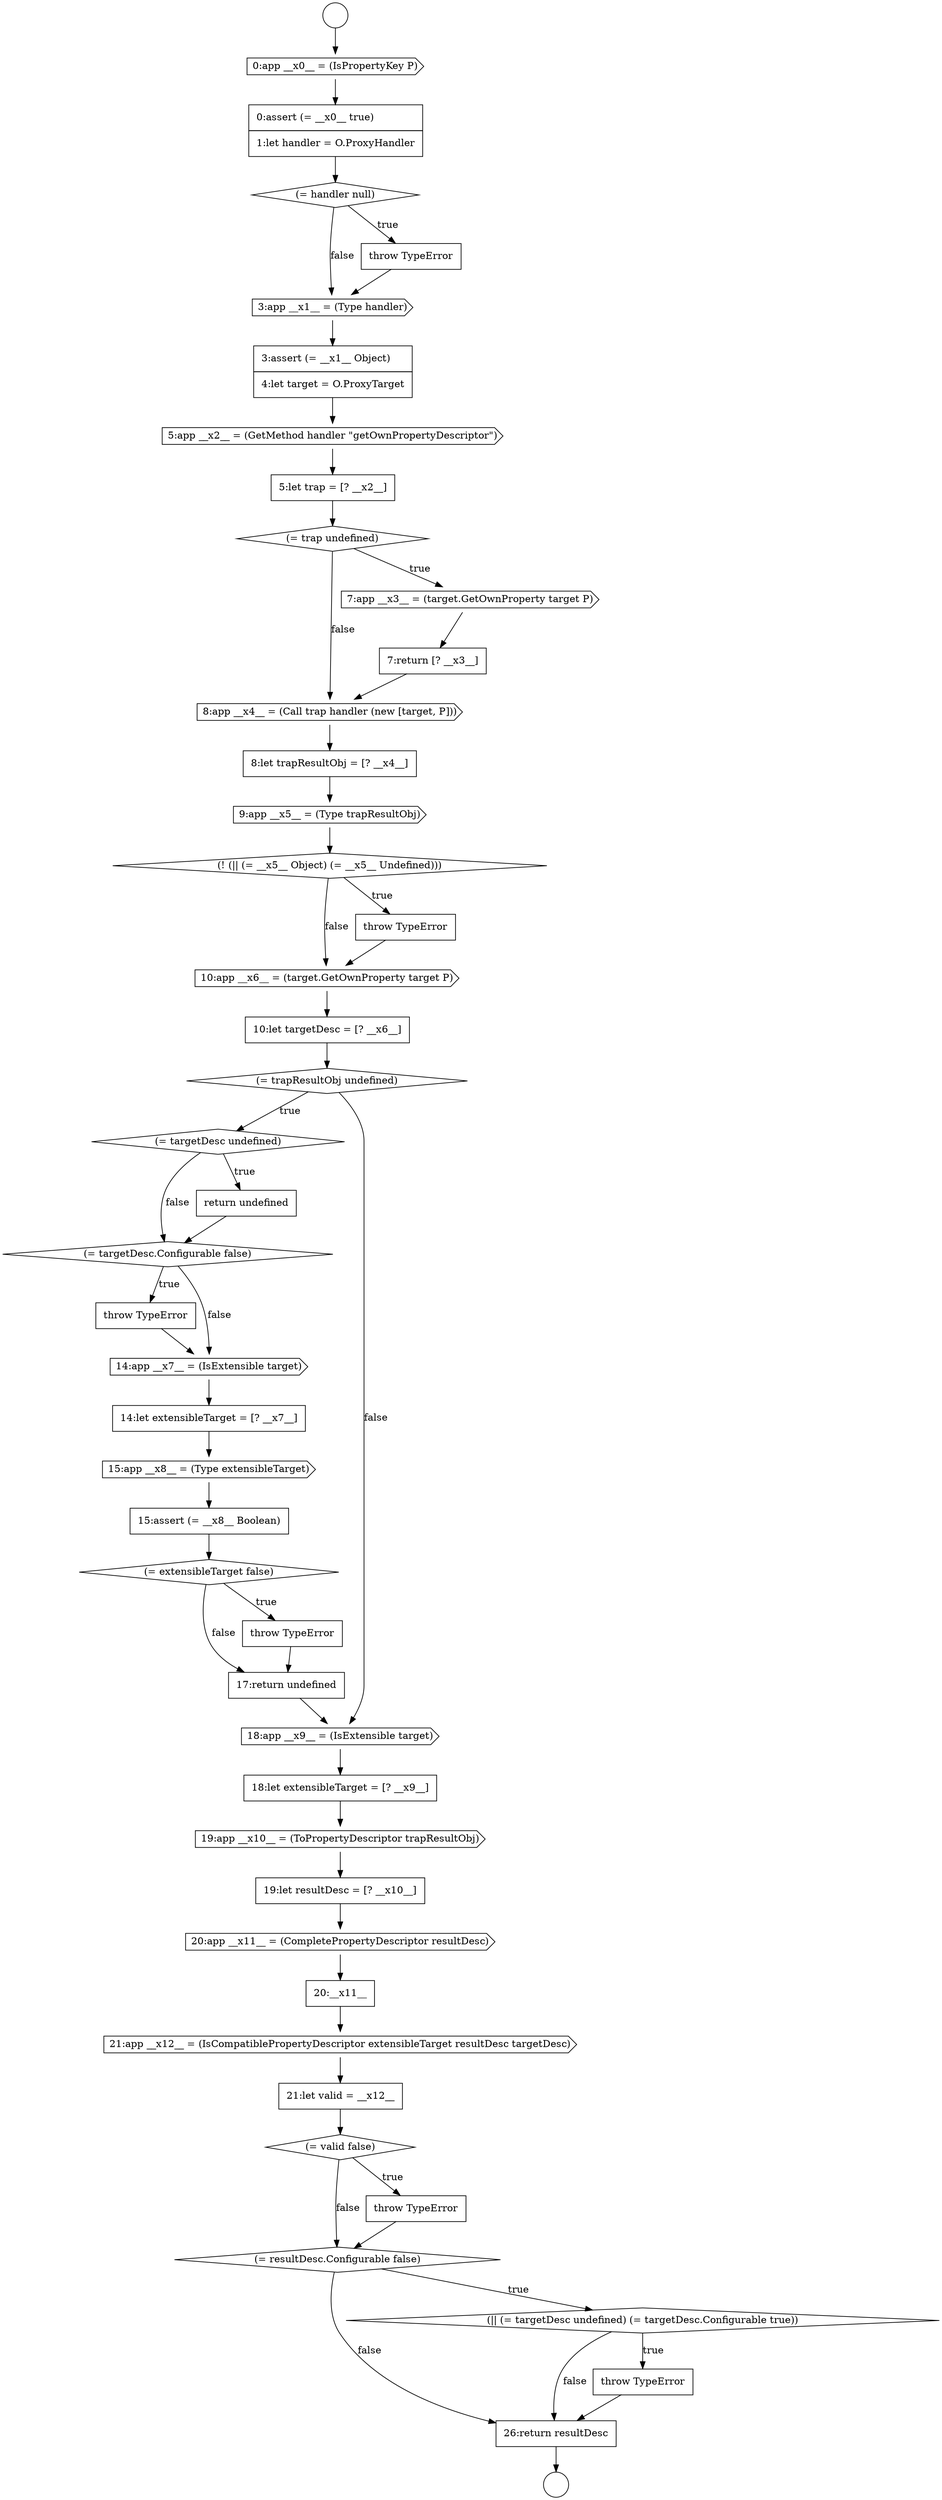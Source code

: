 digraph {
  node2950 [shape=diamond, label=<<font color="black">(= trap undefined)</font>> color="black" fillcolor="white" style=filled]
  node2954 [shape=none, margin=0, label=<<font color="black">
    <table border="0" cellborder="1" cellspacing="0" cellpadding="10">
      <tr><td align="left">8:let trapResultObj = [? __x4__]</td></tr>
    </table>
  </font>> color="black" fillcolor="white" style=filled]
  node2969 [shape=diamond, label=<<font color="black">(= extensibleTarget false)</font>> color="black" fillcolor="white" style=filled]
  node2958 [shape=cds, label=<<font color="black">10:app __x6__ = (target.GetOwnProperty target P)</font>> color="black" fillcolor="white" style=filled]
  node2978 [shape=cds, label=<<font color="black">21:app __x12__ = (IsCompatiblePropertyDescriptor extensibleTarget resultDesc targetDesc)</font>> color="black" fillcolor="white" style=filled]
  node2968 [shape=none, margin=0, label=<<font color="black">
    <table border="0" cellborder="1" cellspacing="0" cellpadding="10">
      <tr><td align="left">15:assert (= __x8__ Boolean)</td></tr>
    </table>
  </font>> color="black" fillcolor="white" style=filled]
  node2963 [shape=diamond, label=<<font color="black">(= targetDesc.Configurable false)</font>> color="black" fillcolor="white" style=filled]
  node2941 [shape=circle label=" " color="black" fillcolor="white" style=filled]
  node2974 [shape=cds, label=<<font color="black">19:app __x10__ = (ToPropertyDescriptor trapResultObj)</font>> color="black" fillcolor="white" style=filled]
  node2952 [shape=none, margin=0, label=<<font color="black">
    <table border="0" cellborder="1" cellspacing="0" cellpadding="10">
      <tr><td align="left">7:return [? __x3__]</td></tr>
    </table>
  </font>> color="black" fillcolor="white" style=filled]
  node2960 [shape=diamond, label=<<font color="black">(= trapResultObj undefined)</font>> color="black" fillcolor="white" style=filled]
  node2971 [shape=none, margin=0, label=<<font color="black">
    <table border="0" cellborder="1" cellspacing="0" cellpadding="10">
      <tr><td align="left">17:return undefined</td></tr>
    </table>
  </font>> color="black" fillcolor="white" style=filled]
  node2961 [shape=diamond, label=<<font color="black">(= targetDesc undefined)</font>> color="black" fillcolor="white" style=filled]
  node2966 [shape=none, margin=0, label=<<font color="black">
    <table border="0" cellborder="1" cellspacing="0" cellpadding="10">
      <tr><td align="left">14:let extensibleTarget = [? __x7__]</td></tr>
    </table>
  </font>> color="black" fillcolor="white" style=filled]
  node2980 [shape=diamond, label=<<font color="black">(= valid false)</font>> color="black" fillcolor="white" style=filled]
  node2976 [shape=cds, label=<<font color="black">20:app __x11__ = (CompletePropertyDescriptor resultDesc)</font>> color="black" fillcolor="white" style=filled]
  node2940 [shape=circle label=" " color="black" fillcolor="white" style=filled]
  node2953 [shape=cds, label=<<font color="black">8:app __x4__ = (Call trap handler (new [target, P]))</font>> color="black" fillcolor="white" style=filled]
  node2947 [shape=none, margin=0, label=<<font color="black">
    <table border="0" cellborder="1" cellspacing="0" cellpadding="10">
      <tr><td align="left">3:assert (= __x1__ Object)</td></tr>
      <tr><td align="left">4:let target = O.ProxyTarget</td></tr>
    </table>
  </font>> color="black" fillcolor="white" style=filled]
  node2972 [shape=cds, label=<<font color="black">18:app __x9__ = (IsExtensible target)</font>> color="black" fillcolor="white" style=filled]
  node2985 [shape=none, margin=0, label=<<font color="black">
    <table border="0" cellborder="1" cellspacing="0" cellpadding="10">
      <tr><td align="left">26:return resultDesc</td></tr>
    </table>
  </font>> color="black" fillcolor="white" style=filled]
  node2957 [shape=none, margin=0, label=<<font color="black">
    <table border="0" cellborder="1" cellspacing="0" cellpadding="10">
      <tr><td align="left">throw TypeError</td></tr>
    </table>
  </font>> color="black" fillcolor="white" style=filled]
  node2964 [shape=none, margin=0, label=<<font color="black">
    <table border="0" cellborder="1" cellspacing="0" cellpadding="10">
      <tr><td align="left">throw TypeError</td></tr>
    </table>
  </font>> color="black" fillcolor="white" style=filled]
  node2979 [shape=none, margin=0, label=<<font color="black">
    <table border="0" cellborder="1" cellspacing="0" cellpadding="10">
      <tr><td align="left">21:let valid = __x12__</td></tr>
    </table>
  </font>> color="black" fillcolor="white" style=filled]
  node2965 [shape=cds, label=<<font color="black">14:app __x7__ = (IsExtensible target)</font>> color="black" fillcolor="white" style=filled]
  node2982 [shape=diamond, label=<<font color="black">(= resultDesc.Configurable false)</font>> color="black" fillcolor="white" style=filled]
  node2946 [shape=cds, label=<<font color="black">3:app __x1__ = (Type handler)</font>> color="black" fillcolor="white" style=filled]
  node2973 [shape=none, margin=0, label=<<font color="black">
    <table border="0" cellborder="1" cellspacing="0" cellpadding="10">
      <tr><td align="left">18:let extensibleTarget = [? __x9__]</td></tr>
    </table>
  </font>> color="black" fillcolor="white" style=filled]
  node2970 [shape=none, margin=0, label=<<font color="black">
    <table border="0" cellborder="1" cellspacing="0" cellpadding="10">
      <tr><td align="left">throw TypeError</td></tr>
    </table>
  </font>> color="black" fillcolor="white" style=filled]
  node2981 [shape=none, margin=0, label=<<font color="black">
    <table border="0" cellborder="1" cellspacing="0" cellpadding="10">
      <tr><td align="left">throw TypeError</td></tr>
    </table>
  </font>> color="black" fillcolor="white" style=filled]
  node2959 [shape=none, margin=0, label=<<font color="black">
    <table border="0" cellborder="1" cellspacing="0" cellpadding="10">
      <tr><td align="left">10:let targetDesc = [? __x6__]</td></tr>
    </table>
  </font>> color="black" fillcolor="white" style=filled]
  node2955 [shape=cds, label=<<font color="black">9:app __x5__ = (Type trapResultObj)</font>> color="black" fillcolor="white" style=filled]
  node2943 [shape=none, margin=0, label=<<font color="black">
    <table border="0" cellborder="1" cellspacing="0" cellpadding="10">
      <tr><td align="left">0:assert (= __x0__ true)</td></tr>
      <tr><td align="left">1:let handler = O.ProxyHandler</td></tr>
    </table>
  </font>> color="black" fillcolor="white" style=filled]
  node2945 [shape=none, margin=0, label=<<font color="black">
    <table border="0" cellborder="1" cellspacing="0" cellpadding="10">
      <tr><td align="left">throw TypeError</td></tr>
    </table>
  </font>> color="black" fillcolor="white" style=filled]
  node2962 [shape=none, margin=0, label=<<font color="black">
    <table border="0" cellborder="1" cellspacing="0" cellpadding="10">
      <tr><td align="left">return undefined</td></tr>
    </table>
  </font>> color="black" fillcolor="white" style=filled]
  node2967 [shape=cds, label=<<font color="black">15:app __x8__ = (Type extensibleTarget)</font>> color="black" fillcolor="white" style=filled]
  node2984 [shape=none, margin=0, label=<<font color="black">
    <table border="0" cellborder="1" cellspacing="0" cellpadding="10">
      <tr><td align="left">throw TypeError</td></tr>
    </table>
  </font>> color="black" fillcolor="white" style=filled]
  node2942 [shape=cds, label=<<font color="black">0:app __x0__ = (IsPropertyKey P)</font>> color="black" fillcolor="white" style=filled]
  node2977 [shape=none, margin=0, label=<<font color="black">
    <table border="0" cellborder="1" cellspacing="0" cellpadding="10">
      <tr><td align="left">20:__x11__</td></tr>
    </table>
  </font>> color="black" fillcolor="white" style=filled]
  node2948 [shape=cds, label=<<font color="black">5:app __x2__ = (GetMethod handler &quot;getOwnPropertyDescriptor&quot;)</font>> color="black" fillcolor="white" style=filled]
  node2975 [shape=none, margin=0, label=<<font color="black">
    <table border="0" cellborder="1" cellspacing="0" cellpadding="10">
      <tr><td align="left">19:let resultDesc = [? __x10__]</td></tr>
    </table>
  </font>> color="black" fillcolor="white" style=filled]
  node2949 [shape=none, margin=0, label=<<font color="black">
    <table border="0" cellborder="1" cellspacing="0" cellpadding="10">
      <tr><td align="left">5:let trap = [? __x2__]</td></tr>
    </table>
  </font>> color="black" fillcolor="white" style=filled]
  node2944 [shape=diamond, label=<<font color="black">(= handler null)</font>> color="black" fillcolor="white" style=filled]
  node2956 [shape=diamond, label=<<font color="black">(! (|| (= __x5__ Object) (= __x5__ Undefined)))</font>> color="black" fillcolor="white" style=filled]
  node2983 [shape=diamond, label=<<font color="black">(|| (= targetDesc undefined) (= targetDesc.Configurable true))</font>> color="black" fillcolor="white" style=filled]
  node2951 [shape=cds, label=<<font color="black">7:app __x3__ = (target.GetOwnProperty target P)</font>> color="black" fillcolor="white" style=filled]
  node2942 -> node2943 [ color="black"]
  node2978 -> node2979 [ color="black"]
  node2950 -> node2951 [label=<<font color="black">true</font>> color="black"]
  node2950 -> node2953 [label=<<font color="black">false</font>> color="black"]
  node2959 -> node2960 [ color="black"]
  node2980 -> node2981 [label=<<font color="black">true</font>> color="black"]
  node2980 -> node2982 [label=<<font color="black">false</font>> color="black"]
  node2972 -> node2973 [ color="black"]
  node2981 -> node2982 [ color="black"]
  node2940 -> node2942 [ color="black"]
  node2951 -> node2952 [ color="black"]
  node2958 -> node2959 [ color="black"]
  node2953 -> node2954 [ color="black"]
  node2973 -> node2974 [ color="black"]
  node2946 -> node2947 [ color="black"]
  node2952 -> node2953 [ color="black"]
  node2943 -> node2944 [ color="black"]
  node2964 -> node2965 [ color="black"]
  node2945 -> node2946 [ color="black"]
  node2983 -> node2984 [label=<<font color="black">true</font>> color="black"]
  node2983 -> node2985 [label=<<font color="black">false</font>> color="black"]
  node2970 -> node2971 [ color="black"]
  node2979 -> node2980 [ color="black"]
  node2984 -> node2985 [ color="black"]
  node2957 -> node2958 [ color="black"]
  node2954 -> node2955 [ color="black"]
  node2977 -> node2978 [ color="black"]
  node2982 -> node2983 [label=<<font color="black">true</font>> color="black"]
  node2982 -> node2985 [label=<<font color="black">false</font>> color="black"]
  node2968 -> node2969 [ color="black"]
  node2985 -> node2941 [ color="black"]
  node2976 -> node2977 [ color="black"]
  node2971 -> node2972 [ color="black"]
  node2944 -> node2945 [label=<<font color="black">true</font>> color="black"]
  node2944 -> node2946 [label=<<font color="black">false</font>> color="black"]
  node2975 -> node2976 [ color="black"]
  node2961 -> node2962 [label=<<font color="black">true</font>> color="black"]
  node2961 -> node2963 [label=<<font color="black">false</font>> color="black"]
  node2967 -> node2968 [ color="black"]
  node2966 -> node2967 [ color="black"]
  node2956 -> node2957 [label=<<font color="black">true</font>> color="black"]
  node2956 -> node2958 [label=<<font color="black">false</font>> color="black"]
  node2948 -> node2949 [ color="black"]
  node2974 -> node2975 [ color="black"]
  node2955 -> node2956 [ color="black"]
  node2960 -> node2961 [label=<<font color="black">true</font>> color="black"]
  node2960 -> node2972 [label=<<font color="black">false</font>> color="black"]
  node2963 -> node2964 [label=<<font color="black">true</font>> color="black"]
  node2963 -> node2965 [label=<<font color="black">false</font>> color="black"]
  node2965 -> node2966 [ color="black"]
  node2969 -> node2970 [label=<<font color="black">true</font>> color="black"]
  node2969 -> node2971 [label=<<font color="black">false</font>> color="black"]
  node2949 -> node2950 [ color="black"]
  node2962 -> node2963 [ color="black"]
  node2947 -> node2948 [ color="black"]
}

